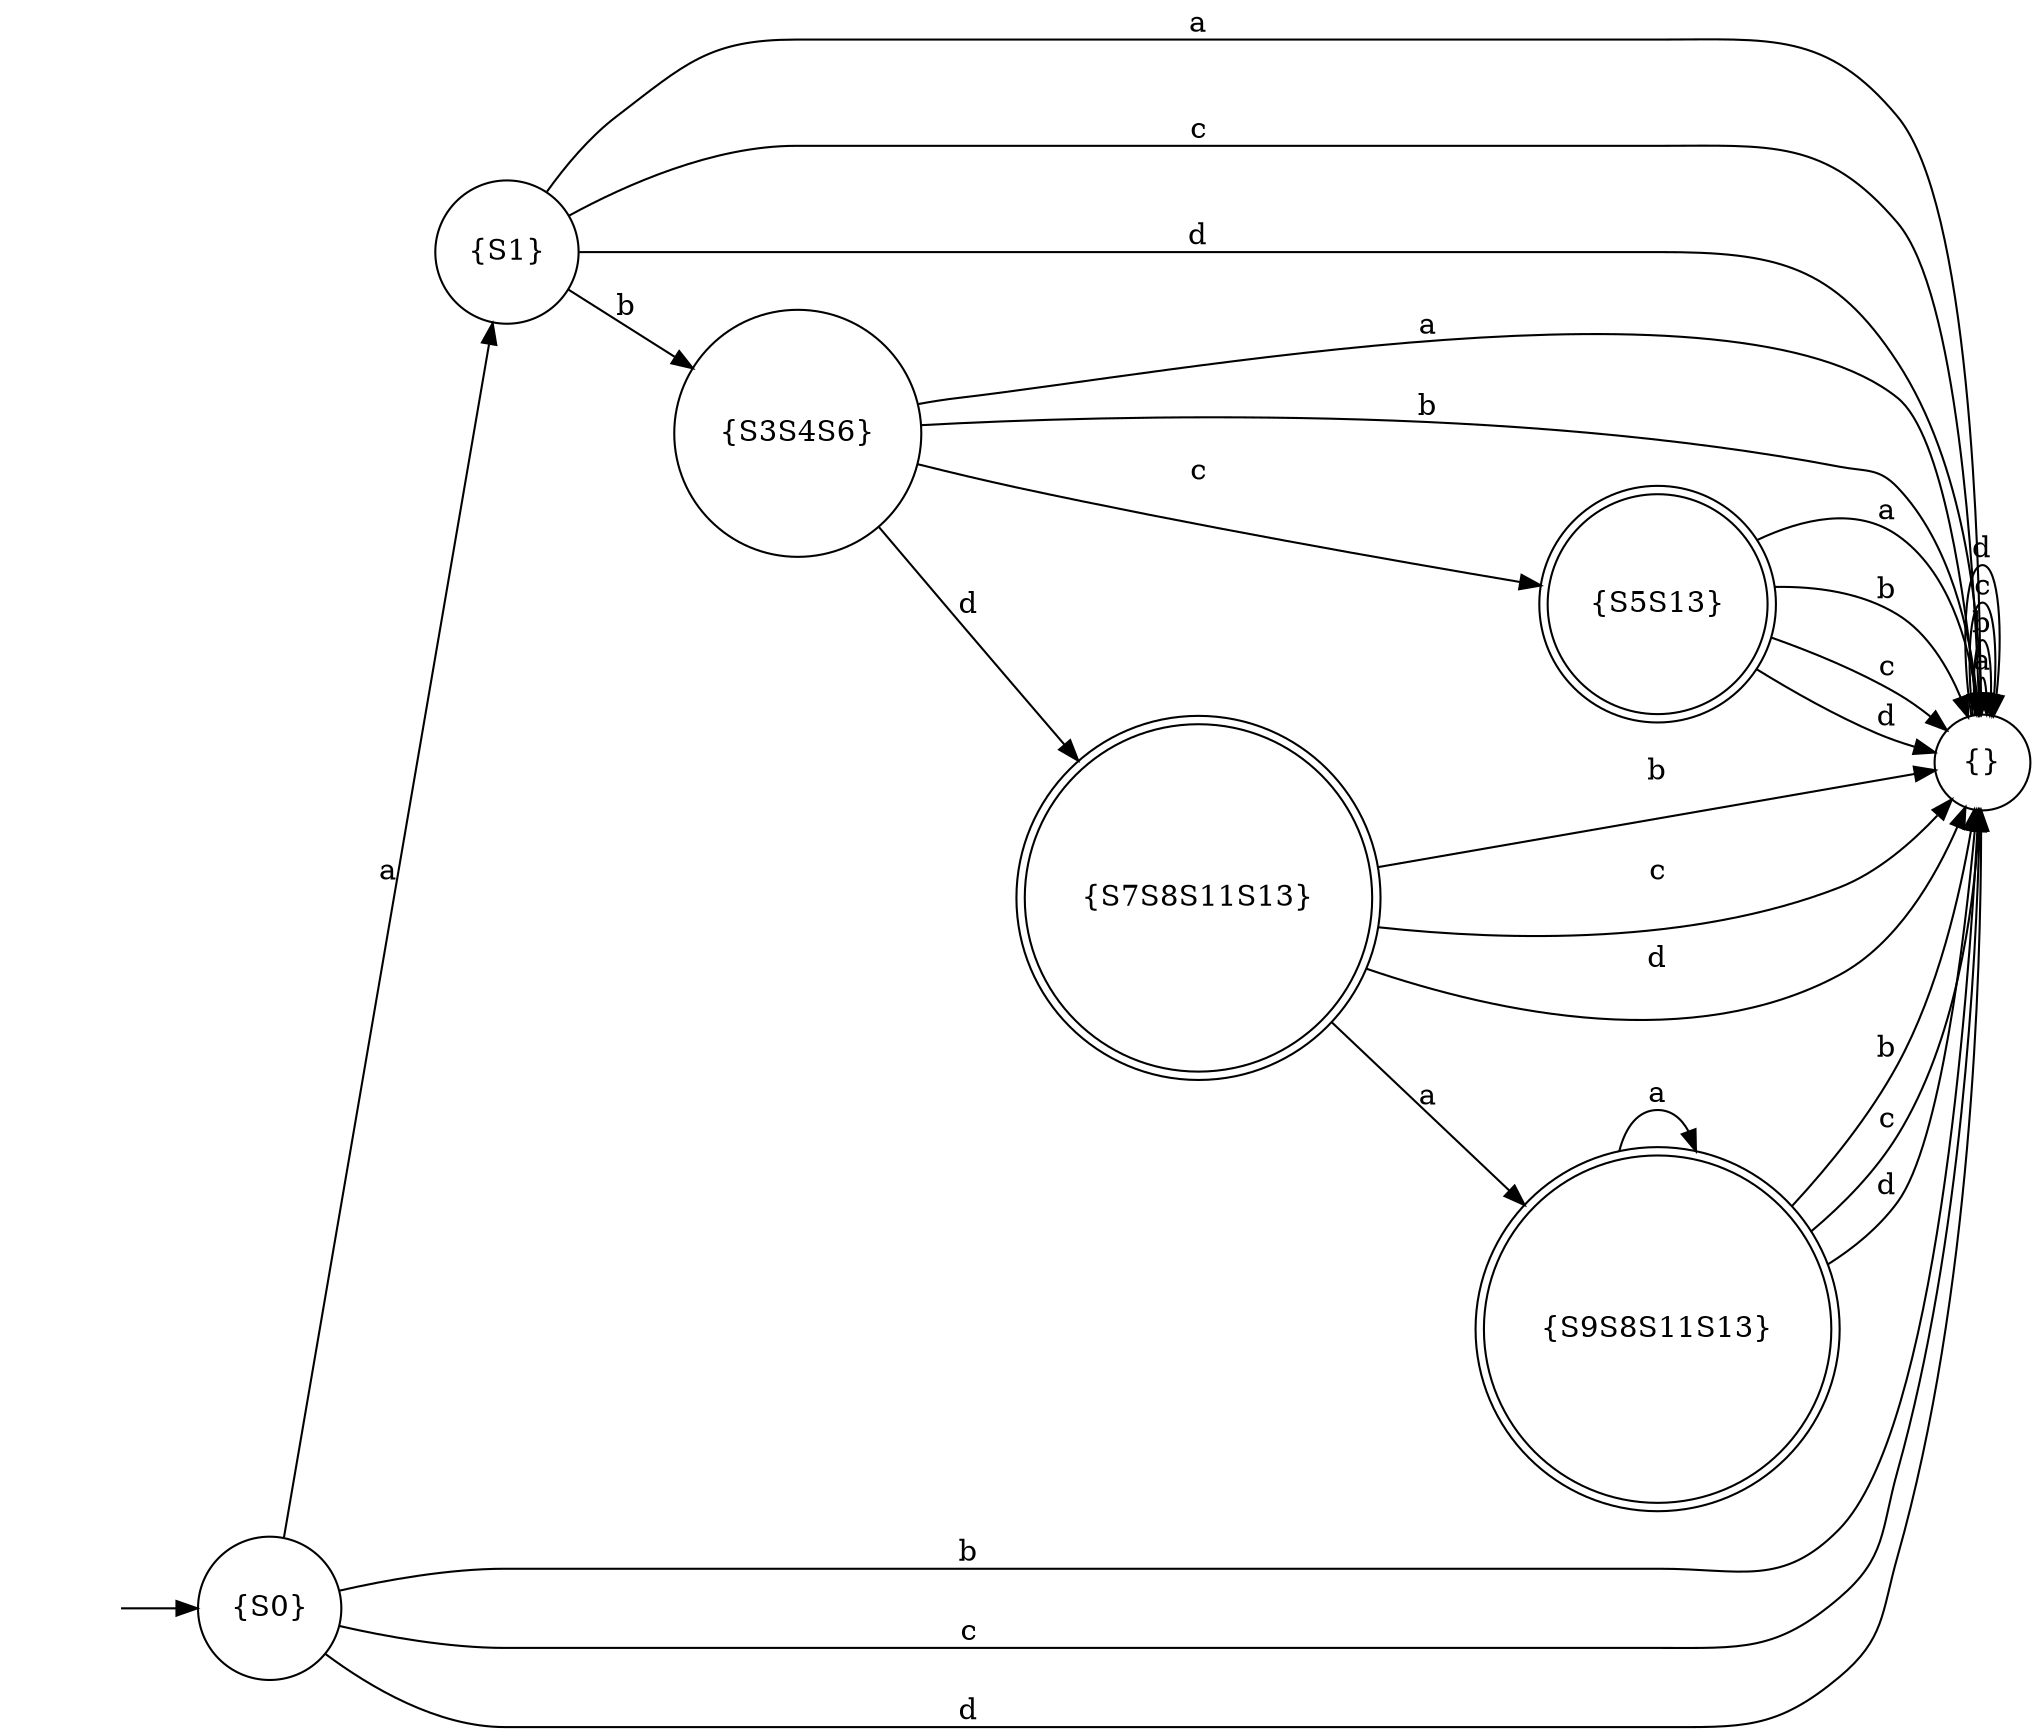 digraph myAutomaton {
rankdir=LR;
" " [shape=none]
"{S0}" [shape=circle]
"{S1}" [shape=circle]
"{}" [shape=circle]
"{S3S4S6}" [shape=circle]
"{S5S13}" [shape=doublecircle]
"{S7S8S11S13}" [shape=doublecircle]
"{S9S8S11S13}" [shape=doublecircle]

" " -> "{S0}""{S0}" -> "{S1}"[label="a"]
"{S0}" -> "{}"[label="b"]
"{S0}" -> "{}"[label="c"]
"{S0}" -> "{}"[label="d"]
"{S1}" -> "{}"[label="a"]
"{S1}" -> "{S3S4S6}"[label="b"]
"{S1}" -> "{}"[label="c"]
"{S1}" -> "{}"[label="d"]
"{}" -> "{}"[label="a"]
"{}" -> "{}"[label="b"]
"{}" -> "{}"[label="c"]
"{}" -> "{}"[label="d"]
"{S3S4S6}" -> "{}"[label="a"]
"{S3S4S6}" -> "{}"[label="b"]
"{S3S4S6}" -> "{S5S13}"[label="c"]
"{S3S4S6}" -> "{S7S8S11S13}"[label="d"]
"{S5S13}" -> "{}"[label="a"]
"{S5S13}" -> "{}"[label="b"]
"{S5S13}" -> "{}"[label="c"]
"{S5S13}" -> "{}"[label="d"]
"{S7S8S11S13}" -> "{S9S8S11S13}"[label="a"]
"{S7S8S11S13}" -> "{}"[label="b"]
"{S7S8S11S13}" -> "{}"[label="c"]
"{S7S8S11S13}" -> "{}"[label="d"]
"{S9S8S11S13}" -> "{S9S8S11S13}"[label="a"]
"{S9S8S11S13}" -> "{}"[label="b"]
"{S9S8S11S13}" -> "{}"[label="c"]
"{S9S8S11S13}" -> "{}"[label="d"]
}